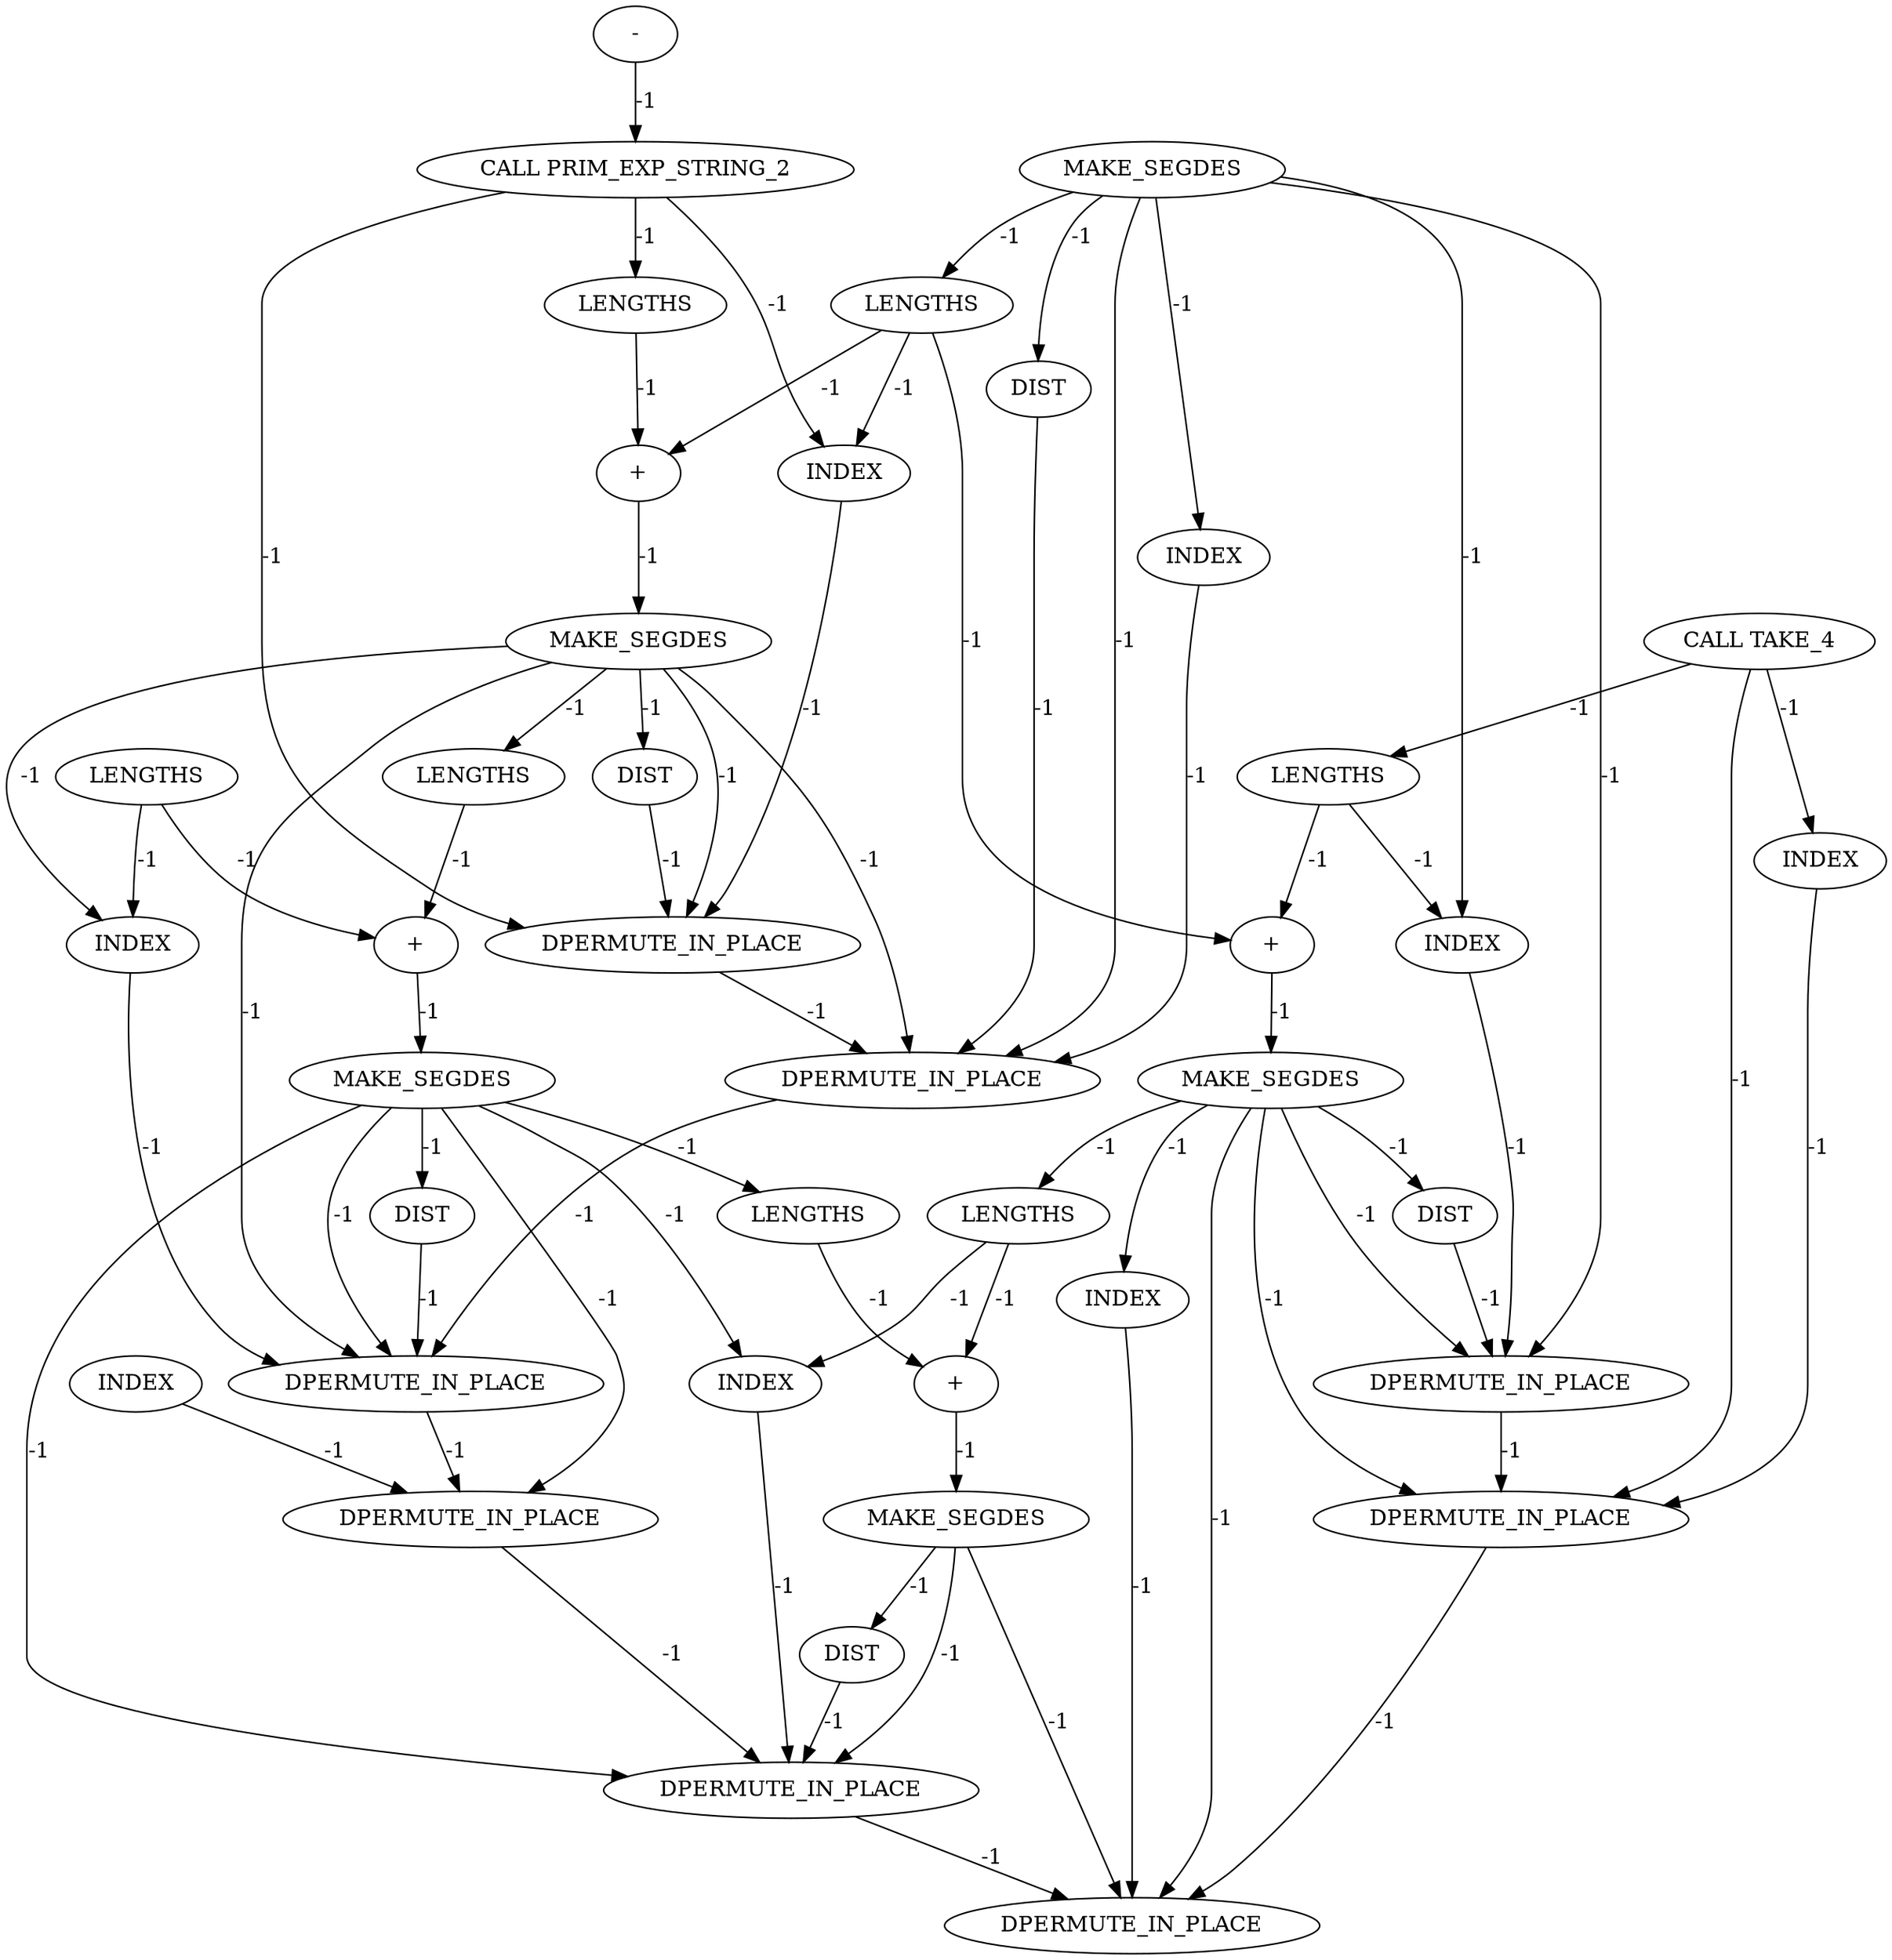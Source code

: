 digraph {
	convex_hull_large_grid_INST_4857 [label=DIST cost=0]
	convex_hull_large_grid_INST_4526 [label=INDEX cost=0]
	convex_hull_large_grid_INST_4851 [label=MAKE_SEGDES cost=0]
	convex_hull_large_grid_INST_4769 [label=INDEX cost=0]
	convex_hull_large_grid_INST_4714 [label="+" cost=0]
	convex_hull_large_grid_INST_4761 [label=LENGTHS cost=0]
	convex_hull_large_grid_INST_849 [label="CALL PRIM_EXP_STRING_2" cost=0]
	convex_hull_large_grid_INST_4542 [label=MAKE_SEGDES cost=0]
	convex_hull_large_grid_INST_4713 [label=LENGTHS cost=0]
	convex_hull_large_grid_INST_6339 [label=DPERMUTE_IN_PLACE cost=0]
	convex_hull_large_grid_INST_4680 [label=DIST cost=0]
	convex_hull_large_grid_INST_4779 [label=LENGTHS cost=0]
	convex_hull_large_grid_INST_6343 [label=DPERMUTE_IN_PLACE cost=0]
	convex_hull_large_grid_INST_4757 [label=INDEX cost=0]
	convex_hull_large_grid_INST_6341 [label=DPERMUTE_IN_PLACE cost=0]
	convex_hull_large_grid_INST_4845 [label=LENGTHS cost=0]
	convex_hull_large_grid_INST_831 [label=MAKE_SEGDES cost=0]
	convex_hull_large_grid_INST_4780 [label="+" cost=0]
	convex_hull_large_grid_INST_4537 [label="+" cost=0]
	convex_hull_large_grid_INST_4691 [label=INDEX cost=0]
	convex_hull_large_grid_INST_4703 [label=INDEX cost=0]
	convex_hull_large_grid_INST_4514 [label=INDEX cost=0]
	convex_hull_large_grid_INST_4827 [label=LENGTHS cost=0]
	convex_hull_large_grid_INST_6338 [label=DPERMUTE_IN_PLACE cost=0]
	convex_hull_large_grid_INST_6344 [label=DPERMUTE_IN_PLACE cost=0]
	convex_hull_large_grid_INST_4846 [label="+" cost=0]
	convex_hull_large_grid_INST_829 [label="CALL TAKE_4" cost=0]
	convex_hull_large_grid_INST_4791 [label=DIST cost=0]
	convex_hull_large_grid_INST_4536 [label=LENGTHS cost=0]
	convex_hull_large_grid_INST_4835 [label=INDEX cost=0]
	convex_hull_large_grid_INST_6340 [label=DPERMUTE_IN_PLACE cost=0]
	convex_hull_large_grid_INST_4785 [label=MAKE_SEGDES cost=0]
	convex_hull_large_grid_INST_6337 [label=DPERMUTE_IN_PLACE cost=0]
	convex_hull_large_grid_INST_4823 [label=INDEX cost=0]
	convex_hull_large_grid_INST_4725 [label=DIST cost=0]
	convex_hull_large_grid_INST_4719 [label=MAKE_SEGDES cost=0]
	convex_hull_large_grid_INST_6342 [label=DPERMUTE_IN_PLACE cost=0]
	convex_hull_large_grid_INST_848 [label="-" cost=0]
	convex_hull_large_grid_INST_4548 [label=DIST cost=0]
	convex_hull_large_grid_INST_4518 [label=LENGTHS cost=0]
	convex_hull_large_grid_INST_4857 -> convex_hull_large_grid_INST_6343 [label=-1 cost=-1]
	convex_hull_large_grid_INST_4526 -> convex_hull_large_grid_INST_6337 [label=-1 cost=-1]
	convex_hull_large_grid_INST_4851 -> convex_hull_large_grid_INST_4857 [label=-1 cost=-1]
	convex_hull_large_grid_INST_4851 -> convex_hull_large_grid_INST_6343 [label=-1 cost=-1]
	convex_hull_large_grid_INST_4851 -> convex_hull_large_grid_INST_6344 [label=-1 cost=-1]
	convex_hull_large_grid_INST_4769 -> convex_hull_large_grid_INST_6341 [label=-1 cost=-1]
	convex_hull_large_grid_INST_4714 -> convex_hull_large_grid_INST_4719 [label=-1 cost=-1]
	convex_hull_large_grid_INST_4761 -> convex_hull_large_grid_INST_4769 [label=-1 cost=-1]
	convex_hull_large_grid_INST_4761 -> convex_hull_large_grid_INST_4780 [label=-1 cost=-1]
	convex_hull_large_grid_INST_849 -> convex_hull_large_grid_INST_4703 [label=-1 cost=-1]
	convex_hull_large_grid_INST_849 -> convex_hull_large_grid_INST_4713 [label=-1 cost=-1]
	convex_hull_large_grid_INST_849 -> convex_hull_large_grid_INST_6339 [label=-1 cost=-1]
	convex_hull_large_grid_INST_4542 -> convex_hull_large_grid_INST_4548 [label=-1 cost=-1]
	convex_hull_large_grid_INST_4542 -> convex_hull_large_grid_INST_6337 [label=-1 cost=-1]
	convex_hull_large_grid_INST_4542 -> convex_hull_large_grid_INST_6338 [label=-1 cost=-1]
	convex_hull_large_grid_INST_4542 -> convex_hull_large_grid_INST_4823 [label=-1 cost=-1]
	convex_hull_large_grid_INST_4542 -> convex_hull_large_grid_INST_4827 [label=-1 cost=-1]
	convex_hull_large_grid_INST_4542 -> convex_hull_large_grid_INST_6344 [label=-1 cost=-1]
	convex_hull_large_grid_INST_4713 -> convex_hull_large_grid_INST_4714 [label=-1 cost=-1]
	convex_hull_large_grid_INST_6339 -> convex_hull_large_grid_INST_6340 [label=-1 cost=-1]
	convex_hull_large_grid_INST_4680 -> convex_hull_large_grid_INST_6340 [label=-1 cost=-1]
	convex_hull_large_grid_INST_4779 -> convex_hull_large_grid_INST_4780 [label=-1 cost=-1]
	convex_hull_large_grid_INST_6343 -> convex_hull_large_grid_INST_6344 [label=-1 cost=-1]
	convex_hull_large_grid_INST_4757 -> convex_hull_large_grid_INST_6342 [label=-1 cost=-1]
	convex_hull_large_grid_INST_6341 -> convex_hull_large_grid_INST_6342 [label=-1 cost=-1]
	convex_hull_large_grid_INST_4845 -> convex_hull_large_grid_INST_4846 [label=-1 cost=-1]
	convex_hull_large_grid_INST_831 -> convex_hull_large_grid_INST_4526 [label=-1 cost=-1]
	convex_hull_large_grid_INST_831 -> convex_hull_large_grid_INST_4536 [label=-1 cost=-1]
	convex_hull_large_grid_INST_831 -> convex_hull_large_grid_INST_6337 [label=-1 cost=-1]
	convex_hull_large_grid_INST_831 -> convex_hull_large_grid_INST_4680 [label=-1 cost=-1]
	convex_hull_large_grid_INST_831 -> convex_hull_large_grid_INST_4691 [label=-1 cost=-1]
	convex_hull_large_grid_INST_831 -> convex_hull_large_grid_INST_6340 [label=-1 cost=-1]
	convex_hull_large_grid_INST_4780 -> convex_hull_large_grid_INST_4785 [label=-1 cost=-1]
	convex_hull_large_grid_INST_4537 -> convex_hull_large_grid_INST_4542 [label=-1 cost=-1]
	convex_hull_large_grid_INST_4691 -> convex_hull_large_grid_INST_6340 [label=-1 cost=-1]
	convex_hull_large_grid_INST_4703 -> convex_hull_large_grid_INST_6339 [label=-1 cost=-1]
	convex_hull_large_grid_INST_4514 -> convex_hull_large_grid_INST_6338 [label=-1 cost=-1]
	convex_hull_large_grid_INST_4827 -> convex_hull_large_grid_INST_4835 [label=-1 cost=-1]
	convex_hull_large_grid_INST_4827 -> convex_hull_large_grid_INST_4846 [label=-1 cost=-1]
	convex_hull_large_grid_INST_6338 -> convex_hull_large_grid_INST_6344 [label=-1 cost=-1]
	convex_hull_large_grid_INST_4846 -> convex_hull_large_grid_INST_4851 [label=-1 cost=-1]
	convex_hull_large_grid_INST_829 -> convex_hull_large_grid_INST_4514 [label=-1 cost=-1]
	convex_hull_large_grid_INST_829 -> convex_hull_large_grid_INST_4518 [label=-1 cost=-1]
	convex_hull_large_grid_INST_829 -> convex_hull_large_grid_INST_6338 [label=-1 cost=-1]
	convex_hull_large_grid_INST_4791 -> convex_hull_large_grid_INST_6341 [label=-1 cost=-1]
	convex_hull_large_grid_INST_4536 -> convex_hull_large_grid_INST_4537 [label=-1 cost=-1]
	convex_hull_large_grid_INST_4536 -> convex_hull_large_grid_INST_4703 [label=-1 cost=-1]
	convex_hull_large_grid_INST_4536 -> convex_hull_large_grid_INST_4714 [label=-1 cost=-1]
	convex_hull_large_grid_INST_4835 -> convex_hull_large_grid_INST_6343 [label=-1 cost=-1]
	convex_hull_large_grid_INST_6340 -> convex_hull_large_grid_INST_6341 [label=-1 cost=-1]
	convex_hull_large_grid_INST_4785 -> convex_hull_large_grid_INST_4791 [label=-1 cost=-1]
	convex_hull_large_grid_INST_4785 -> convex_hull_large_grid_INST_6341 [label=-1 cost=-1]
	convex_hull_large_grid_INST_4785 -> convex_hull_large_grid_INST_6342 [label=-1 cost=-1]
	convex_hull_large_grid_INST_4785 -> convex_hull_large_grid_INST_4835 [label=-1 cost=-1]
	convex_hull_large_grid_INST_4785 -> convex_hull_large_grid_INST_4845 [label=-1 cost=-1]
	convex_hull_large_grid_INST_4785 -> convex_hull_large_grid_INST_6343 [label=-1 cost=-1]
	convex_hull_large_grid_INST_6337 -> convex_hull_large_grid_INST_6338 [label=-1 cost=-1]
	convex_hull_large_grid_INST_4823 -> convex_hull_large_grid_INST_6344 [label=-1 cost=-1]
	convex_hull_large_grid_INST_4725 -> convex_hull_large_grid_INST_6339 [label=-1 cost=-1]
	convex_hull_large_grid_INST_4719 -> convex_hull_large_grid_INST_4725 [label=-1 cost=-1]
	convex_hull_large_grid_INST_4719 -> convex_hull_large_grid_INST_6339 [label=-1 cost=-1]
	convex_hull_large_grid_INST_4719 -> convex_hull_large_grid_INST_6340 [label=-1 cost=-1]
	convex_hull_large_grid_INST_4719 -> convex_hull_large_grid_INST_4769 [label=-1 cost=-1]
	convex_hull_large_grid_INST_4719 -> convex_hull_large_grid_INST_4779 [label=-1 cost=-1]
	convex_hull_large_grid_INST_4719 -> convex_hull_large_grid_INST_6341 [label=-1 cost=-1]
	convex_hull_large_grid_INST_6342 -> convex_hull_large_grid_INST_6343 [label=-1 cost=-1]
	convex_hull_large_grid_INST_848 -> convex_hull_large_grid_INST_849 [label=-1 cost=-1]
	convex_hull_large_grid_INST_4548 -> convex_hull_large_grid_INST_6337 [label=-1 cost=-1]
	convex_hull_large_grid_INST_4518 -> convex_hull_large_grid_INST_4526 [label=-1 cost=-1]
	convex_hull_large_grid_INST_4518 -> convex_hull_large_grid_INST_4537 [label=-1 cost=-1]
}
